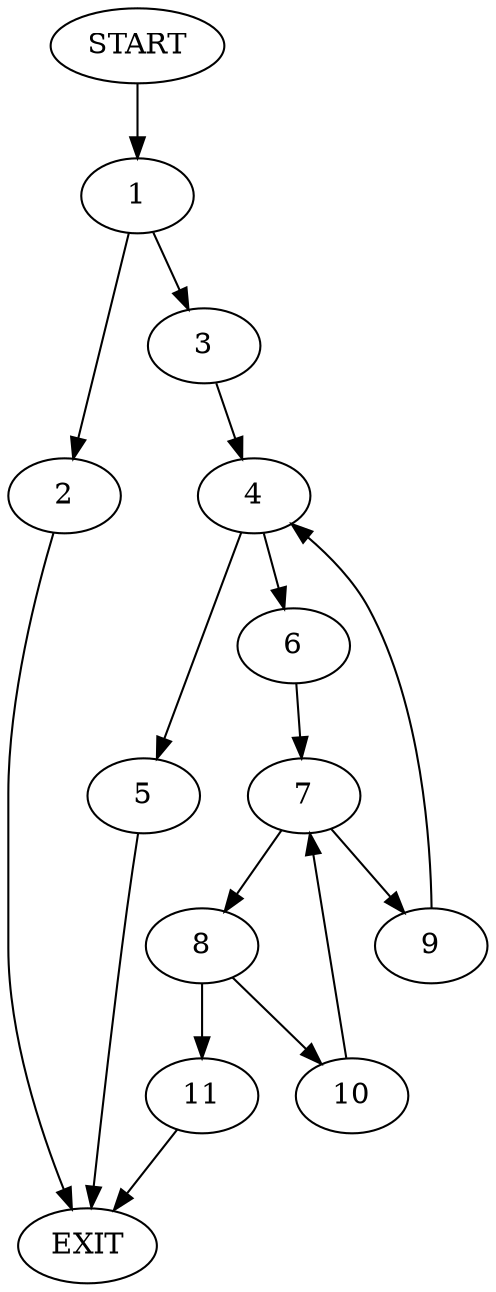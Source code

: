 digraph {
0 [label="START"]
12 [label="EXIT"]
0 -> 1
1 -> 2
1 -> 3
2 -> 12
3 -> 4
4 -> 5
4 -> 6
6 -> 7
5 -> 12
7 -> 8
7 -> 9
9 -> 4
8 -> 10
8 -> 11
11 -> 12
10 -> 7
}
